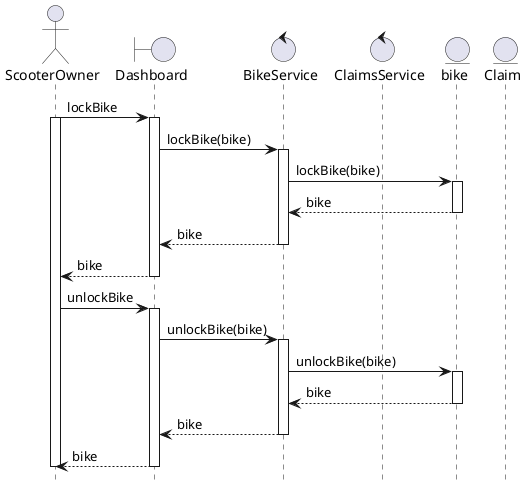 @startuml dashboard_bike
hide footbox
actor ScooterOwner as so
boundary Dashboard as d
control BikeService as bc
control ClaimsService as cs
entity bike as b
entity Claim as c
so -> d : lockBike
activate so
activate d
d -> bc : lockBike(bike)
activate bc
bc -> b : lockBike(bike)
activate b
b --> bc : bike
deactivate b
bc --> d : bike
deactivate bc
d --> so : bike
deactivate d
so -> d : unlockBike
activate d
d -> bc : unlockBike(bike)
activate bc
bc -> b : unlockBike(bike)
activate b
b --> bc : bike
deactivate b
bc --> d : bike
deactivate bc
d --> so : bike
deactivate d
deactivate so
@enduml
